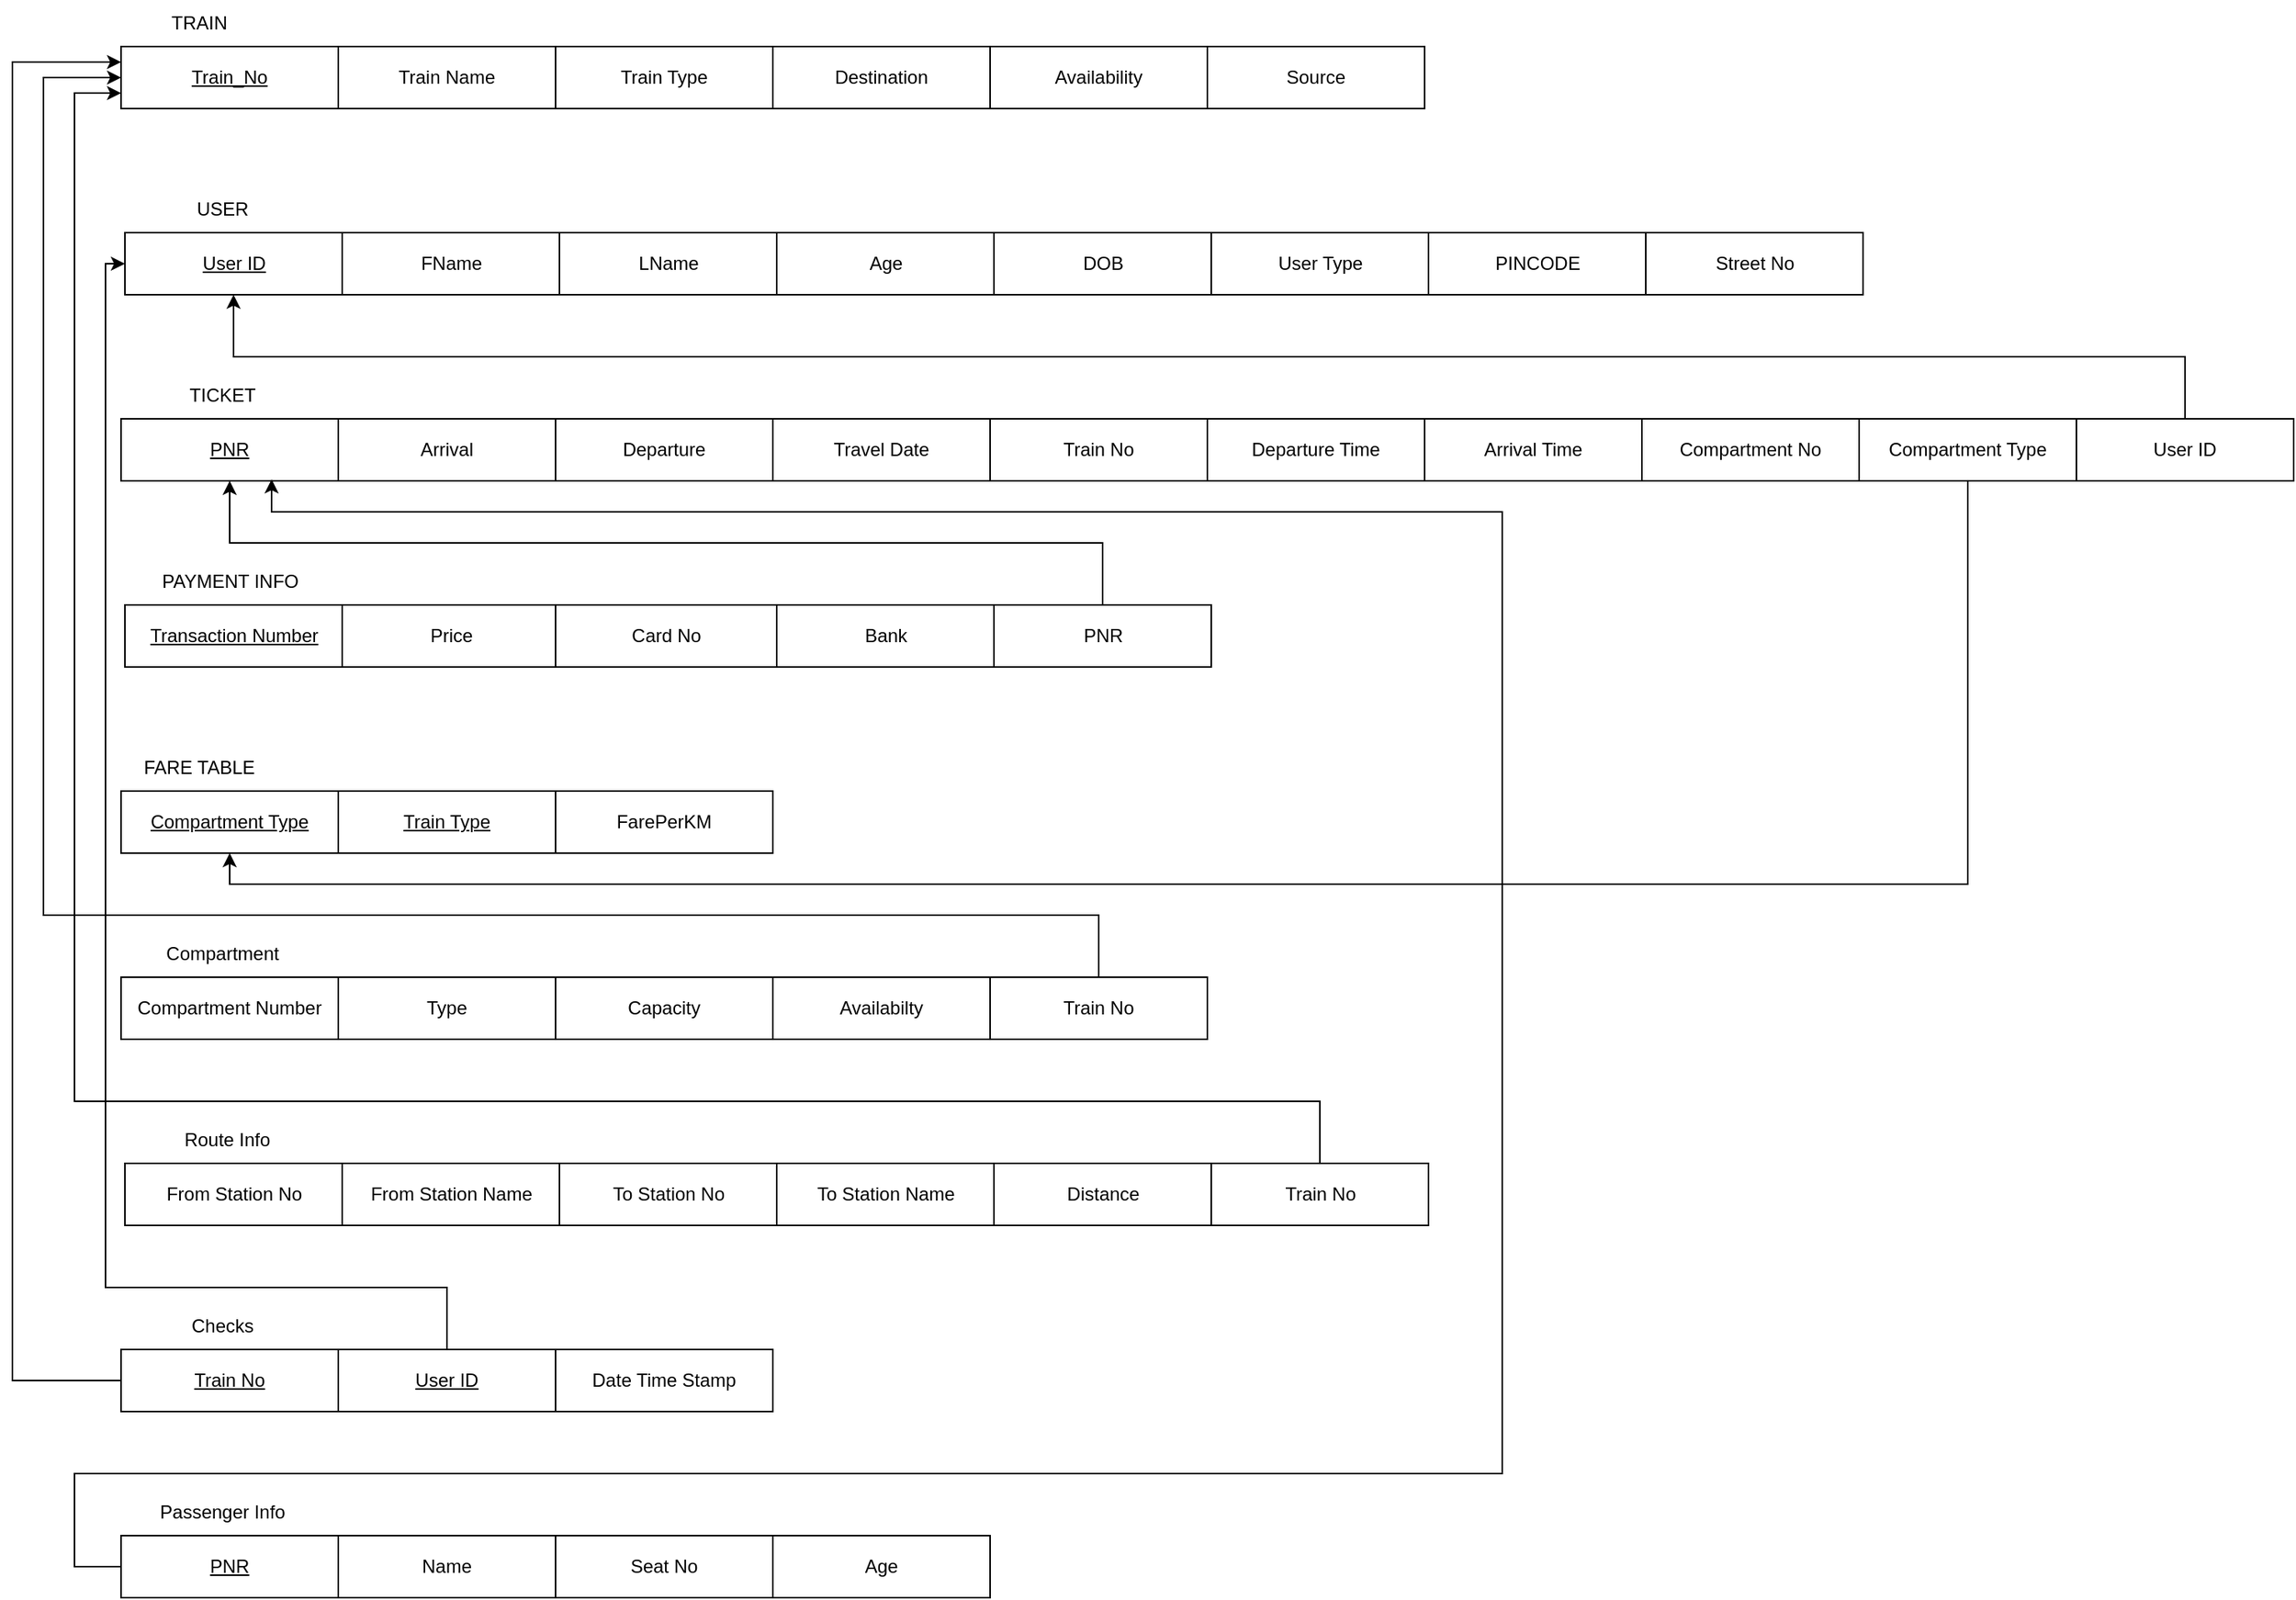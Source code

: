 <mxfile version="13.9.9" type="device"><diagram id="09atLbJuLfahnsYv0vH1" name="Page-1"><mxGraphModel dx="1024" dy="584" grid="1" gridSize="10" guides="1" tooltips="1" connect="1" arrows="1" fold="1" page="1" pageScale="1" pageWidth="850" pageHeight="1100" math="0" shadow="0"><root><mxCell id="0"/><mxCell id="1" parent="0"/><mxCell id="6vKXZPnC6u6lvnjWMKcS-22" value="&lt;u&gt;Train_No&lt;/u&gt;" style="whiteSpace=wrap;html=1;align=center;" parent="1" vertex="1"><mxGeometry x="80" y="40" width="140" height="40" as="geometry"/></mxCell><mxCell id="6vKXZPnC6u6lvnjWMKcS-23" value="Train Name" style="whiteSpace=wrap;html=1;align=center;" parent="1" vertex="1"><mxGeometry x="220" y="40" width="140" height="40" as="geometry"/></mxCell><mxCell id="6vKXZPnC6u6lvnjWMKcS-24" value="Train Type" style="whiteSpace=wrap;html=1;align=center;" parent="1" vertex="1"><mxGeometry x="360" y="40" width="140" height="40" as="geometry"/></mxCell><mxCell id="6vKXZPnC6u6lvnjWMKcS-25" value="Destination" style="whiteSpace=wrap;html=1;align=center;" parent="1" vertex="1"><mxGeometry x="500" y="40" width="140" height="40" as="geometry"/></mxCell><mxCell id="6vKXZPnC6u6lvnjWMKcS-26" value="Availability" style="whiteSpace=wrap;html=1;align=center;" parent="1" vertex="1"><mxGeometry x="640" y="40" width="140" height="40" as="geometry"/></mxCell><mxCell id="6vKXZPnC6u6lvnjWMKcS-27" value="Source" style="whiteSpace=wrap;html=1;align=center;" parent="1" vertex="1"><mxGeometry x="780" y="40" width="140" height="40" as="geometry"/></mxCell><mxCell id="6vKXZPnC6u6lvnjWMKcS-32" value="&lt;u&gt;User ID&lt;/u&gt;" style="whiteSpace=wrap;html=1;align=center;" parent="1" vertex="1"><mxGeometry x="82.5" y="160" width="140" height="40" as="geometry"/></mxCell><mxCell id="6vKXZPnC6u6lvnjWMKcS-33" value="FName" style="whiteSpace=wrap;html=1;align=center;" parent="1" vertex="1"><mxGeometry x="222.5" y="160" width="140" height="40" as="geometry"/></mxCell><mxCell id="6vKXZPnC6u6lvnjWMKcS-34" value="Age" style="whiteSpace=wrap;html=1;align=center;" parent="1" vertex="1"><mxGeometry x="502.5" y="160" width="140" height="40" as="geometry"/></mxCell><mxCell id="6vKXZPnC6u6lvnjWMKcS-35" value="DOB" style="whiteSpace=wrap;html=1;align=center;" parent="1" vertex="1"><mxGeometry x="642.5" y="160" width="140" height="40" as="geometry"/></mxCell><mxCell id="6vKXZPnC6u6lvnjWMKcS-36" value="User Type" style="whiteSpace=wrap;html=1;align=center;" parent="1" vertex="1"><mxGeometry x="782.5" y="160" width="140" height="40" as="geometry"/></mxCell><mxCell id="6vKXZPnC6u6lvnjWMKcS-37" value="PINCODE" style="whiteSpace=wrap;html=1;align=center;" parent="1" vertex="1"><mxGeometry x="922.5" y="160" width="140" height="40" as="geometry"/></mxCell><mxCell id="6vKXZPnC6u6lvnjWMKcS-38" value="TRAIN" style="text;html=1;align=center;verticalAlign=middle;resizable=0;points=[];autosize=1;strokeColor=none;fillColor=none;" parent="1" vertex="1"><mxGeometry x="100" y="10" width="60" height="30" as="geometry"/></mxCell><mxCell id="6vKXZPnC6u6lvnjWMKcS-39" value="Street No" style="whiteSpace=wrap;html=1;align=center;" parent="1" vertex="1"><mxGeometry x="1062.5" y="160" width="140" height="40" as="geometry"/></mxCell><mxCell id="6vKXZPnC6u6lvnjWMKcS-40" value="LName" style="whiteSpace=wrap;html=1;align=center;" parent="1" vertex="1"><mxGeometry x="362.5" y="160" width="140" height="40" as="geometry"/></mxCell><mxCell id="6vKXZPnC6u6lvnjWMKcS-41" value="USER" style="text;html=1;align=center;verticalAlign=middle;resizable=0;points=[];autosize=1;strokeColor=none;fillColor=none;" parent="1" vertex="1"><mxGeometry x="115" y="130" width="60" height="30" as="geometry"/></mxCell><mxCell id="6vKXZPnC6u6lvnjWMKcS-44" value="&lt;u&gt;PNR&lt;/u&gt;" style="whiteSpace=wrap;html=1;align=center;" parent="1" vertex="1"><mxGeometry x="80" y="280" width="140" height="40" as="geometry"/></mxCell><mxCell id="6vKXZPnC6u6lvnjWMKcS-45" value="Arrival" style="whiteSpace=wrap;html=1;align=center;" parent="1" vertex="1"><mxGeometry x="220" y="280" width="140" height="40" as="geometry"/></mxCell><mxCell id="6vKXZPnC6u6lvnjWMKcS-46" value="Travel Date" style="whiteSpace=wrap;html=1;align=center;" parent="1" vertex="1"><mxGeometry x="500" y="280" width="140" height="40" as="geometry"/></mxCell><mxCell id="6vKXZPnC6u6lvnjWMKcS-47" value="Train No" style="whiteSpace=wrap;html=1;align=center;" parent="1" vertex="1"><mxGeometry x="640" y="280" width="140" height="40" as="geometry"/></mxCell><mxCell id="6vKXZPnC6u6lvnjWMKcS-48" value="Departure Time" style="whiteSpace=wrap;html=1;align=center;" parent="1" vertex="1"><mxGeometry x="780" y="280" width="140" height="40" as="geometry"/></mxCell><mxCell id="6vKXZPnC6u6lvnjWMKcS-49" value="Arrival Time" style="whiteSpace=wrap;html=1;align=center;" parent="1" vertex="1"><mxGeometry x="920" y="280" width="140" height="40" as="geometry"/></mxCell><mxCell id="6vKXZPnC6u6lvnjWMKcS-50" value="Compartment No" style="whiteSpace=wrap;html=1;align=center;" parent="1" vertex="1"><mxGeometry x="1060" y="280" width="140" height="40" as="geometry"/></mxCell><mxCell id="6vKXZPnC6u6lvnjWMKcS-51" value="Departure" style="whiteSpace=wrap;html=1;align=center;" parent="1" vertex="1"><mxGeometry x="360" y="280" width="140" height="40" as="geometry"/></mxCell><mxCell id="6vKXZPnC6u6lvnjWMKcS-52" value="TICKET" style="text;html=1;align=center;verticalAlign=middle;resizable=0;points=[];autosize=1;strokeColor=none;fillColor=none;" parent="1" vertex="1"><mxGeometry x="110" y="250" width="70" height="30" as="geometry"/></mxCell><mxCell id="6vKXZPnC6u6lvnjWMKcS-103" style="edgeStyle=orthogonalEdgeStyle;rounded=0;orthogonalLoop=1;jettySize=auto;html=1;entryX=0.5;entryY=1;entryDx=0;entryDy=0;" parent="1" source="6vKXZPnC6u6lvnjWMKcS-53" target="6vKXZPnC6u6lvnjWMKcS-64" edge="1"><mxGeometry relative="1" as="geometry"><Array as="points"><mxPoint x="1270" y="580"/><mxPoint x="150" y="580"/></Array></mxGeometry></mxCell><mxCell id="6vKXZPnC6u6lvnjWMKcS-53" value="Compartment Type" style="whiteSpace=wrap;html=1;align=center;" parent="1" vertex="1"><mxGeometry x="1200" y="280" width="140" height="40" as="geometry"/></mxCell><mxCell id="6vKXZPnC6u6lvnjWMKcS-54" value="&lt;u&gt;Transaction Number&lt;/u&gt;" style="whiteSpace=wrap;html=1;align=center;" parent="1" vertex="1"><mxGeometry x="82.5" y="400" width="140" height="40" as="geometry"/></mxCell><mxCell id="6vKXZPnC6u6lvnjWMKcS-55" value="Price" style="whiteSpace=wrap;html=1;align=center;" parent="1" vertex="1"><mxGeometry x="222.5" y="400" width="140" height="40" as="geometry"/></mxCell><mxCell id="6vKXZPnC6u6lvnjWMKcS-56" value="Bank" style="whiteSpace=wrap;html=1;align=center;" parent="1" vertex="1"><mxGeometry x="502.5" y="400" width="140" height="40" as="geometry"/></mxCell><mxCell id="6vKXZPnC6u6lvnjWMKcS-61" value="Card No" style="whiteSpace=wrap;html=1;align=center;" parent="1" vertex="1"><mxGeometry x="360" y="400" width="142.5" height="40" as="geometry"/></mxCell><mxCell id="6vKXZPnC6u6lvnjWMKcS-62" value="PAYMENT INFO" style="text;html=1;align=center;verticalAlign=middle;resizable=0;points=[];autosize=1;strokeColor=none;fillColor=none;" parent="1" vertex="1"><mxGeometry x="95" y="370" width="110" height="30" as="geometry"/></mxCell><mxCell id="6vKXZPnC6u6lvnjWMKcS-64" value="&lt;u&gt;Compartment Type&lt;/u&gt;" style="whiteSpace=wrap;html=1;align=center;" parent="1" vertex="1"><mxGeometry x="80" y="520" width="140" height="40" as="geometry"/></mxCell><mxCell id="6vKXZPnC6u6lvnjWMKcS-65" value="&lt;u&gt;Train Type&lt;/u&gt;" style="whiteSpace=wrap;html=1;align=center;" parent="1" vertex="1"><mxGeometry x="220" y="520" width="140" height="40" as="geometry"/></mxCell><mxCell id="6vKXZPnC6u6lvnjWMKcS-67" value="FarePerKM" style="whiteSpace=wrap;html=1;align=center;" parent="1" vertex="1"><mxGeometry x="360" y="520" width="140" height="40" as="geometry"/></mxCell><mxCell id="6vKXZPnC6u6lvnjWMKcS-68" value="FARE TABLE" style="text;html=1;align=center;verticalAlign=middle;resizable=0;points=[];autosize=1;strokeColor=none;fillColor=none;" parent="1" vertex="1"><mxGeometry x="80" y="490" width="100" height="30" as="geometry"/></mxCell><mxCell id="6vKXZPnC6u6lvnjWMKcS-75" value="Compartment Number" style="whiteSpace=wrap;html=1;align=center;" parent="1" vertex="1"><mxGeometry x="80" y="640" width="140" height="40" as="geometry"/></mxCell><mxCell id="6vKXZPnC6u6lvnjWMKcS-76" value="Type" style="whiteSpace=wrap;html=1;align=center;" parent="1" vertex="1"><mxGeometry x="220" y="640" width="140" height="40" as="geometry"/></mxCell><mxCell id="6vKXZPnC6u6lvnjWMKcS-77" value="Availabilty" style="whiteSpace=wrap;html=1;align=center;" parent="1" vertex="1"><mxGeometry x="500" y="640" width="140" height="40" as="geometry"/></mxCell><mxCell id="6vKXZPnC6u6lvnjWMKcS-85" style="edgeStyle=orthogonalEdgeStyle;rounded=0;orthogonalLoop=1;jettySize=auto;html=1;entryX=0;entryY=0.5;entryDx=0;entryDy=0;" parent="1" source="6vKXZPnC6u6lvnjWMKcS-78" target="6vKXZPnC6u6lvnjWMKcS-22" edge="1"><mxGeometry relative="1" as="geometry"><Array as="points"><mxPoint x="710" y="600"/><mxPoint x="30" y="600"/><mxPoint x="30" y="60"/></Array></mxGeometry></mxCell><mxCell id="6vKXZPnC6u6lvnjWMKcS-78" value="Train No" style="whiteSpace=wrap;html=1;align=center;" parent="1" vertex="1"><mxGeometry x="640" y="640" width="140" height="40" as="geometry"/></mxCell><mxCell id="6vKXZPnC6u6lvnjWMKcS-82" value="Capacity" style="whiteSpace=wrap;html=1;align=center;" parent="1" vertex="1"><mxGeometry x="360" y="640" width="140" height="40" as="geometry"/></mxCell><mxCell id="6vKXZPnC6u6lvnjWMKcS-83" value="Compartment" style="text;html=1;align=center;verticalAlign=middle;resizable=0;points=[];autosize=1;strokeColor=none;fillColor=none;" parent="1" vertex="1"><mxGeometry x="95" y="610" width="100" height="30" as="geometry"/></mxCell><mxCell id="6vKXZPnC6u6lvnjWMKcS-86" value="From Station No" style="whiteSpace=wrap;html=1;align=center;" parent="1" vertex="1"><mxGeometry x="82.5" y="760" width="140" height="40" as="geometry"/></mxCell><mxCell id="6vKXZPnC6u6lvnjWMKcS-87" value="From Station Name" style="whiteSpace=wrap;html=1;align=center;" parent="1" vertex="1"><mxGeometry x="222.5" y="760" width="140" height="40" as="geometry"/></mxCell><mxCell id="6vKXZPnC6u6lvnjWMKcS-88" value="To Station Name" style="whiteSpace=wrap;html=1;align=center;" parent="1" vertex="1"><mxGeometry x="502.5" y="760" width="140" height="40" as="geometry"/></mxCell><mxCell id="6vKXZPnC6u6lvnjWMKcS-89" value="Distance" style="whiteSpace=wrap;html=1;align=center;" parent="1" vertex="1"><mxGeometry x="642.5" y="760" width="140" height="40" as="geometry"/></mxCell><mxCell id="6vKXZPnC6u6lvnjWMKcS-98" style="edgeStyle=orthogonalEdgeStyle;rounded=0;orthogonalLoop=1;jettySize=auto;html=1;entryX=0;entryY=0.75;entryDx=0;entryDy=0;" parent="1" source="6vKXZPnC6u6lvnjWMKcS-90" target="6vKXZPnC6u6lvnjWMKcS-22" edge="1"><mxGeometry relative="1" as="geometry"><Array as="points"><mxPoint x="853" y="720"/><mxPoint x="50" y="720"/><mxPoint x="50" y="70"/></Array></mxGeometry></mxCell><mxCell id="6vKXZPnC6u6lvnjWMKcS-90" value="Train No" style="whiteSpace=wrap;html=1;align=center;" parent="1" vertex="1"><mxGeometry x="782.5" y="760" width="140" height="40" as="geometry"/></mxCell><mxCell id="6vKXZPnC6u6lvnjWMKcS-93" value="To Station No" style="whiteSpace=wrap;html=1;align=center;" parent="1" vertex="1"><mxGeometry x="362.5" y="760" width="140" height="40" as="geometry"/></mxCell><mxCell id="6vKXZPnC6u6lvnjWMKcS-94" value="Route Info" style="text;html=1;align=center;verticalAlign=middle;resizable=0;points=[];autosize=1;strokeColor=none;fillColor=none;" parent="1" vertex="1"><mxGeometry x="107.5" y="730" width="80" height="30" as="geometry"/></mxCell><mxCell id="6vKXZPnC6u6lvnjWMKcS-101" style="edgeStyle=orthogonalEdgeStyle;rounded=0;orthogonalLoop=1;jettySize=auto;html=1;entryX=0.5;entryY=1;entryDx=0;entryDy=0;" parent="1" source="6vKXZPnC6u6lvnjWMKcS-99" target="6vKXZPnC6u6lvnjWMKcS-44" edge="1"><mxGeometry relative="1" as="geometry"><Array as="points"><mxPoint x="713" y="360"/><mxPoint x="150" y="360"/></Array></mxGeometry></mxCell><mxCell id="6vKXZPnC6u6lvnjWMKcS-99" value="PNR" style="whiteSpace=wrap;html=1;align=center;" parent="1" vertex="1"><mxGeometry x="642.5" y="400" width="140" height="40" as="geometry"/></mxCell><mxCell id="6vKXZPnC6u6lvnjWMKcS-105" style="edgeStyle=orthogonalEdgeStyle;rounded=0;orthogonalLoop=1;jettySize=auto;html=1;entryX=0.5;entryY=1;entryDx=0;entryDy=0;" parent="1" source="6vKXZPnC6u6lvnjWMKcS-104" target="6vKXZPnC6u6lvnjWMKcS-32" edge="1"><mxGeometry relative="1" as="geometry"><Array as="points"><mxPoint x="1410" y="240"/><mxPoint x="153" y="240"/></Array></mxGeometry></mxCell><mxCell id="6vKXZPnC6u6lvnjWMKcS-104" value="User ID" style="whiteSpace=wrap;html=1;align=center;" parent="1" vertex="1"><mxGeometry x="1340" y="280" width="140" height="40" as="geometry"/></mxCell><mxCell id="6vKXZPnC6u6lvnjWMKcS-117" style="edgeStyle=orthogonalEdgeStyle;rounded=0;orthogonalLoop=1;jettySize=auto;html=1;entryX=0;entryY=0.25;entryDx=0;entryDy=0;" parent="1" source="6vKXZPnC6u6lvnjWMKcS-106" target="6vKXZPnC6u6lvnjWMKcS-22" edge="1"><mxGeometry relative="1" as="geometry"><Array as="points"><mxPoint x="10" y="900"/><mxPoint x="10" y="50"/></Array></mxGeometry></mxCell><mxCell id="6vKXZPnC6u6lvnjWMKcS-106" value="&lt;u&gt;Train No&lt;/u&gt;" style="whiteSpace=wrap;html=1;align=center;" parent="1" vertex="1"><mxGeometry x="80" y="880" width="140" height="40" as="geometry"/></mxCell><mxCell id="6vKXZPnC6u6lvnjWMKcS-118" style="edgeStyle=orthogonalEdgeStyle;rounded=0;orthogonalLoop=1;jettySize=auto;html=1;entryX=0;entryY=0.5;entryDx=0;entryDy=0;" parent="1" source="6vKXZPnC6u6lvnjWMKcS-107" target="6vKXZPnC6u6lvnjWMKcS-32" edge="1"><mxGeometry relative="1" as="geometry"><Array as="points"><mxPoint x="290" y="840"/><mxPoint x="70" y="840"/><mxPoint x="70" y="180"/></Array></mxGeometry></mxCell><mxCell id="6vKXZPnC6u6lvnjWMKcS-107" value="&lt;u&gt;User ID&lt;/u&gt;" style="whiteSpace=wrap;html=1;align=center;" parent="1" vertex="1"><mxGeometry x="220" y="880" width="140" height="40" as="geometry"/></mxCell><mxCell id="6vKXZPnC6u6lvnjWMKcS-113" value="Date Time Stamp" style="whiteSpace=wrap;html=1;align=center;" parent="1" vertex="1"><mxGeometry x="360" y="880" width="140" height="40" as="geometry"/></mxCell><mxCell id="6vKXZPnC6u6lvnjWMKcS-114" value="Checks" style="text;html=1;align=center;verticalAlign=middle;resizable=0;points=[];autosize=1;strokeColor=none;fillColor=none;" parent="1" vertex="1"><mxGeometry x="115" y="850" width="60" height="30" as="geometry"/></mxCell><mxCell id="6vKXZPnC6u6lvnjWMKcS-130" style="edgeStyle=orthogonalEdgeStyle;rounded=0;orthogonalLoop=1;jettySize=auto;html=1;entryX=0.693;entryY=0.975;entryDx=0;entryDy=0;entryPerimeter=0;" parent="1" source="6vKXZPnC6u6lvnjWMKcS-119" target="6vKXZPnC6u6lvnjWMKcS-44" edge="1"><mxGeometry relative="1" as="geometry"><Array as="points"><mxPoint x="50" y="1020"/><mxPoint x="50" y="960"/><mxPoint x="970" y="960"/><mxPoint x="970" y="340"/><mxPoint x="177" y="340"/></Array></mxGeometry></mxCell><mxCell id="6vKXZPnC6u6lvnjWMKcS-119" value="&lt;u&gt;PNR&lt;/u&gt;" style="whiteSpace=wrap;html=1;align=center;" parent="1" vertex="1"><mxGeometry x="80" y="1000" width="140" height="40" as="geometry"/></mxCell><mxCell id="6vKXZPnC6u6lvnjWMKcS-120" value="Name" style="whiteSpace=wrap;html=1;align=center;" parent="1" vertex="1"><mxGeometry x="220" y="1000" width="140" height="40" as="geometry"/></mxCell><mxCell id="6vKXZPnC6u6lvnjWMKcS-121" value="Age" style="whiteSpace=wrap;html=1;align=center;" parent="1" vertex="1"><mxGeometry x="500" y="1000" width="140" height="40" as="geometry"/></mxCell><mxCell id="6vKXZPnC6u6lvnjWMKcS-126" value="Seat No" style="whiteSpace=wrap;html=1;align=center;" parent="1" vertex="1"><mxGeometry x="360" y="1000" width="140" height="40" as="geometry"/></mxCell><mxCell id="6vKXZPnC6u6lvnjWMKcS-127" value="Passenger Info" style="text;html=1;align=center;verticalAlign=middle;resizable=0;points=[];autosize=1;strokeColor=none;fillColor=none;" parent="1" vertex="1"><mxGeometry x="95" y="970" width="100" height="30" as="geometry"/></mxCell></root></mxGraphModel></diagram></mxfile>
